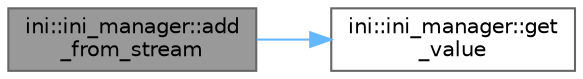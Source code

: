 digraph "ini::ini_manager::add_from_stream"
{
 // LATEX_PDF_SIZE
  bgcolor="transparent";
  edge [fontname=Helvetica,fontsize=10,labelfontname=Helvetica,labelfontsize=10];
  node [fontname=Helvetica,fontsize=10,shape=box,height=0.2,width=0.4];
  rankdir="LR";
  Node1 [id="Node000001",label="ini::ini_manager::add\l_from_stream",height=0.2,width=0.4,color="gray40", fillcolor="grey60", style="filled", fontcolor="black",tooltip=" "];
  Node1 -> Node2 [id="edge1_Node000001_Node000002",color="steelblue1",style="solid",tooltip=" "];
  Node2 [id="Node000002",label="ini::ini_manager::get\l_value",height=0.2,width=0.4,color="grey40", fillcolor="white", style="filled",URL="$d4/d05/classini_1_1ini__manager.html#a5b9d25a0d7860fe2f089b2347268d4a3",tooltip=" "];
}
